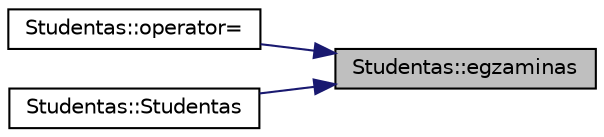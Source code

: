 digraph "Studentas::egzaminas"
{
 // LATEX_PDF_SIZE
  edge [fontname="Helvetica",fontsize="10",labelfontname="Helvetica",labelfontsize="10"];
  node [fontname="Helvetica",fontsize="10",shape=record];
  rankdir="RL";
  Node1 [label="Studentas::egzaminas",height=0.2,width=0.4,color="black", fillcolor="grey75", style="filled", fontcolor="black",tooltip=" "];
  Node1 -> Node2 [dir="back",color="midnightblue",fontsize="10",style="solid"];
  Node2 [label="Studentas::operator=",height=0.2,width=0.4,color="black", fillcolor="white", style="filled",URL="$class_studentas.html#a503ef1a376d3d03ef9e32920d4547271",tooltip=" "];
  Node1 -> Node3 [dir="back",color="midnightblue",fontsize="10",style="solid"];
  Node3 [label="Studentas::Studentas",height=0.2,width=0.4,color="black", fillcolor="white", style="filled",URL="$class_studentas.html#a919251ec5bbb012f622a9bedfd804a21",tooltip=" "];
}
